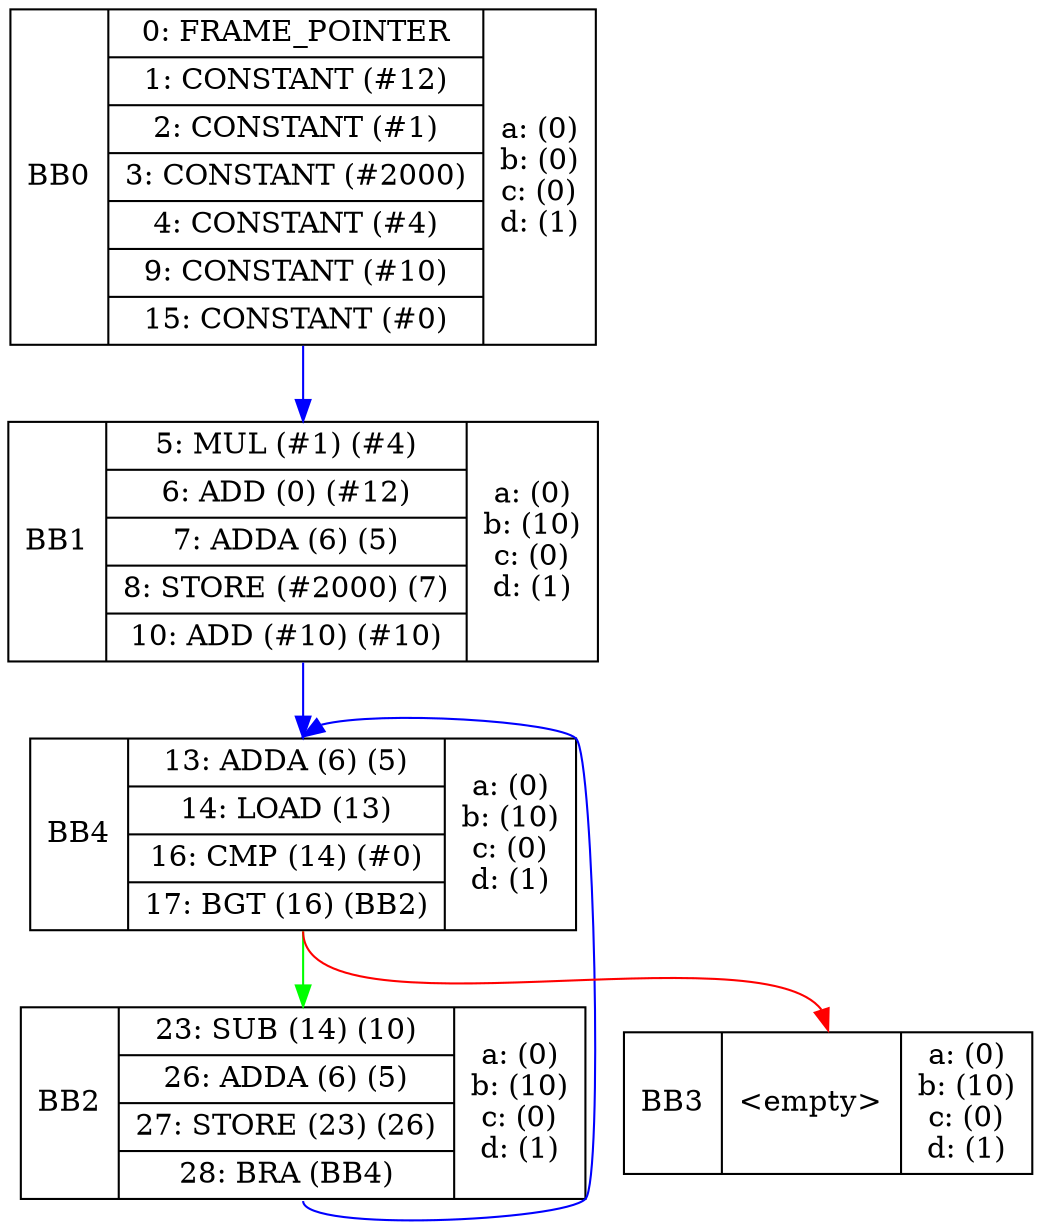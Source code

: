 digraph G {bb0[shape=record, label="<b>BB0 | {0: FRAME_POINTER|1: CONSTANT (#12)|2: CONSTANT (#1)|3: CONSTANT (#2000)|4: CONSTANT (#4)|9: CONSTANT (#10)|15: CONSTANT (#0)} | a: (0)\nb: (0)\nc: (0)\nd: (1)\n"]bb1[shape=record, label="<b>BB1 | {5: MUL (#1)  (#4)|6: ADD (0)  (#12)|7: ADDA (6)  (5)|8: STORE (#2000)  (7)|10: ADD (#10)  (#10)} | a: (0)\nb: (10)\nc: (0)\nd: (1)\n"]bb2[shape=record, label="<b>BB2 | {23: SUB (14)  (10)|26: ADDA (6)  (5)|27: STORE (23)  (26)|28: BRA (BB4)} | a: (0)\nb: (10)\nc: (0)\nd: (1)\n"]bb3[shape=record, label="<b>BB3 | {\<empty\>} | a: (0)\nb: (10)\nc: (0)\nd: (1)\n"]bb4[shape=record, label="<b>BB4 | {13: ADDA (6)  (5)|14: LOAD (13)|16: CMP (14)  (#0)|17: BGT (16) (BB2)} | a: (0)\nb: (10)\nc: (0)\nd: (1)\n"]bb0:s -> bb1:n[color="blue"];bb1:s -> bb4:n[color="blue"];bb2:s -> bb4:n[color="blue"];bb4:s -> bb2:n[color="green"]; bb4:s -> bb3:n[color="red"];}